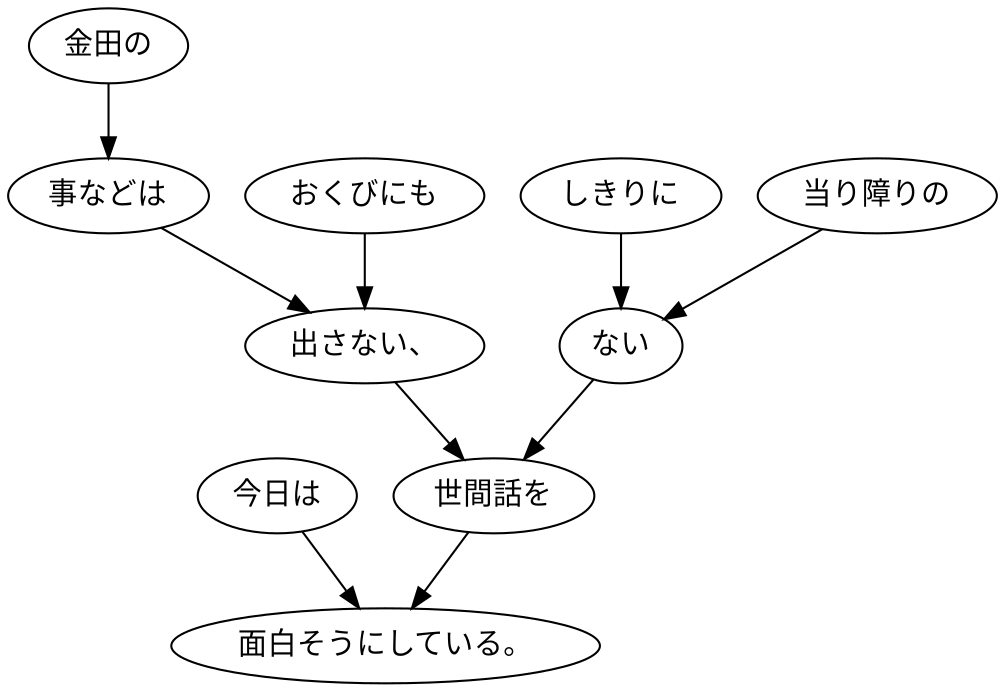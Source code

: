digraph graph5291 {
	node0 [label="今日は"];
	node1 [label="金田の"];
	node2 [label="事などは"];
	node3 [label="おくびにも"];
	node4 [label="出さない、"];
	node5 [label="しきりに"];
	node6 [label="当り障りの"];
	node7 [label="ない"];
	node8 [label="世間話を"];
	node9 [label="面白そうにしている。"];
	node0 -> node9;
	node1 -> node2;
	node2 -> node4;
	node3 -> node4;
	node4 -> node8;
	node5 -> node7;
	node6 -> node7;
	node7 -> node8;
	node8 -> node9;
}

